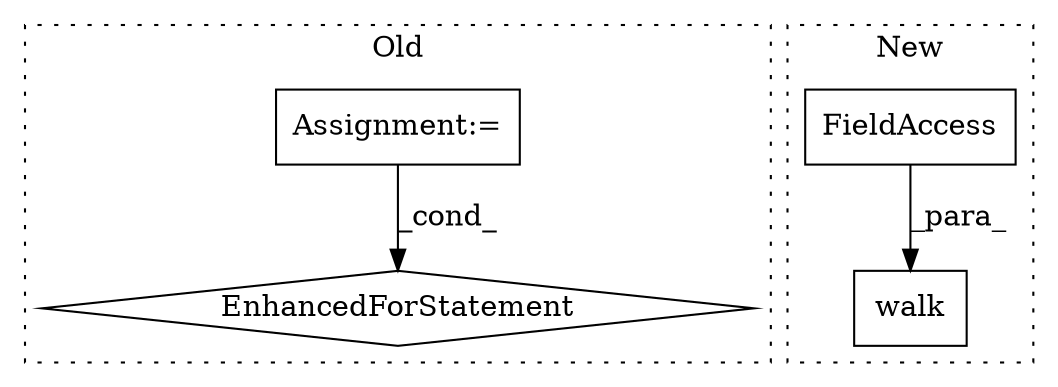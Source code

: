 digraph G {
subgraph cluster0 {
1 [label="EnhancedForStatement" a="70" s="4336,4405" l="53,2" shape="diamond"];
3 [label="Assignment:=" a="7" s="4263" l="1" shape="box"];
label = "Old";
style="dotted";
}
subgraph cluster1 {
2 [label="walk" a="32" s="4986,5012" l="5,1" shape="box"];
4 [label="FieldAccess" a="22" s="4991" l="21" shape="box"];
label = "New";
style="dotted";
}
3 -> 1 [label="_cond_"];
4 -> 2 [label="_para_"];
}